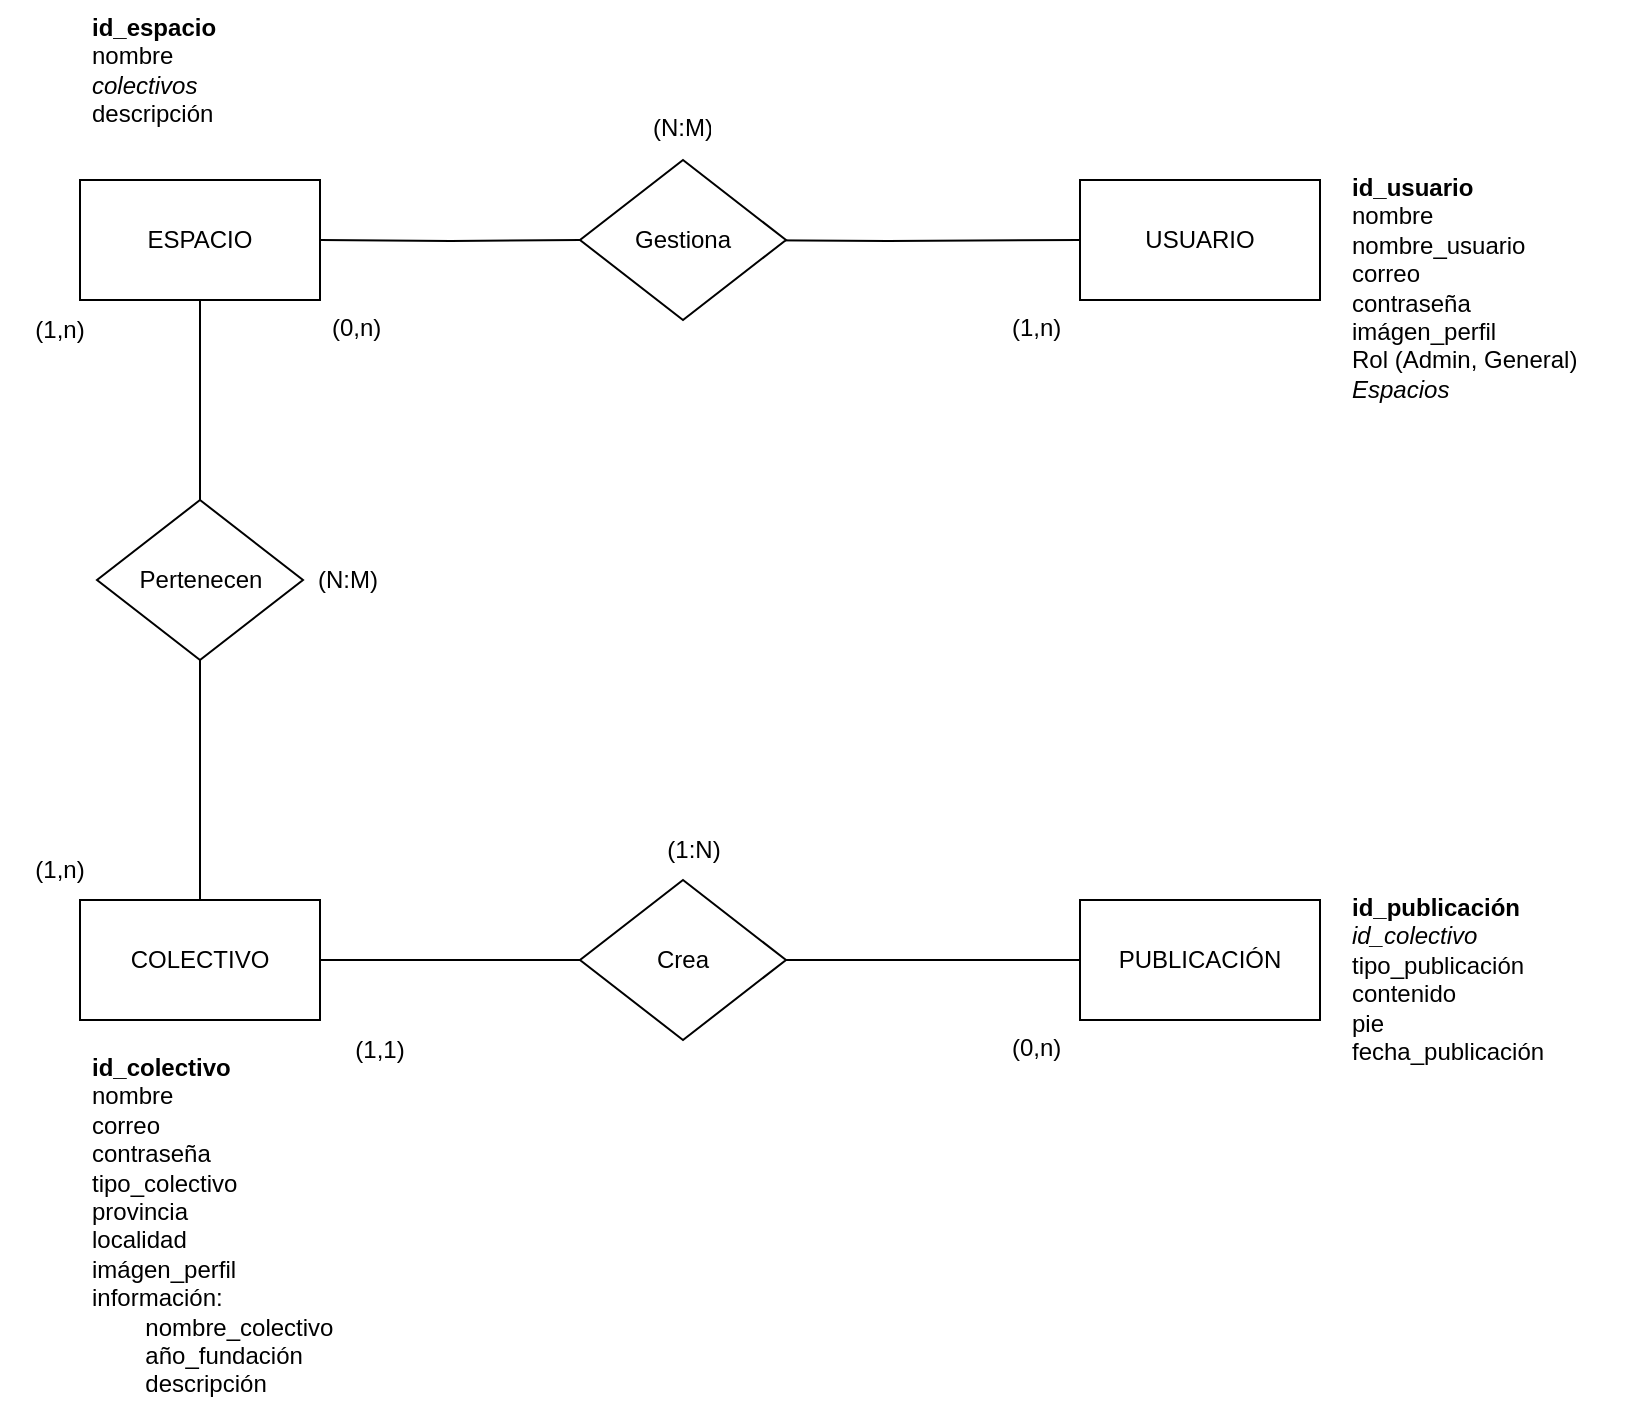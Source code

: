 <mxfile>
    <diagram id="q_SyrXB1hb_qUSjCRa4C" name="Página-1">
        <mxGraphModel dx="309" dy="1504" grid="1" gridSize="10" guides="1" tooltips="1" connect="1" arrows="1" fold="1" page="1" pageScale="1" pageWidth="827" pageHeight="1169" math="0" shadow="0">
            <root>
                <mxCell id="0"/>
                <mxCell id="1" parent="0"/>
                <mxCell id="qMkH_yW-luxWWShTku8l-3" value="COLECTIVO" style="rounded=0;whiteSpace=wrap;html=1;" parent="1" vertex="1">
                    <mxGeometry x="500" y="210" width="120" height="60" as="geometry"/>
                </mxCell>
                <mxCell id="qMkH_yW-luxWWShTku8l-5" style="edgeStyle=orthogonalEdgeStyle;rounded=0;orthogonalLoop=1;jettySize=auto;html=1;entryX=0;entryY=0.5;entryDx=0;entryDy=0;strokeColor=default;endArrow=none;endFill=0;startArrow=none;" parent="1" target="qMkH_yW-luxWWShTku8l-17" edge="1">
                    <mxGeometry relative="1" as="geometry">
                        <mxPoint x="807" y="-120" as="sourcePoint"/>
                        <mxPoint x="880" y="-120" as="targetPoint"/>
                    </mxGeometry>
                </mxCell>
                <mxCell id="qMkH_yW-luxWWShTku8l-8" value="&lt;b&gt;id_usuario&lt;/b&gt;&lt;br&gt;nombre&lt;br&gt;nombre_usuario&lt;br&gt;correo&lt;br&gt;contraseña&lt;br&gt;imágen_perfil&lt;br&gt;Rol (Admin, General)&lt;br&gt;&lt;i&gt;Espacios&lt;/i&gt;" style="text;strokeColor=none;fillColor=none;spacingLeft=4;spacingRight=4;overflow=hidden;rotatable=0;points=[[0,0.5],[1,0.5]];portConstraint=eastwest;fontSize=12;html=1;" parent="1" vertex="1">
                    <mxGeometry x="1130" y="-160" width="150" height="130" as="geometry"/>
                </mxCell>
                <mxCell id="qMkH_yW-luxWWShTku8l-9" value="&lt;b&gt;id_espacio&lt;br&gt;&lt;/b&gt;nombre&lt;br&gt;&lt;i&gt;colectivos&lt;/i&gt;&lt;br&gt;descripción" style="text;strokeColor=none;fillColor=none;spacingLeft=4;spacingRight=4;overflow=hidden;rotatable=0;points=[[0,0.5],[1,0.5]];portConstraint=eastwest;fontSize=12;html=1;" parent="1" vertex="1">
                    <mxGeometry x="500" y="-240" width="120" height="80" as="geometry"/>
                </mxCell>
                <mxCell id="qMkH_yW-luxWWShTku8l-10" value="" style="edgeStyle=orthogonalEdgeStyle;rounded=0;orthogonalLoop=1;jettySize=auto;html=1;strokeColor=default;endArrow=none;endFill=0;" parent="1" target="qMkH_yW-luxWWShTku8l-21" edge="1">
                    <mxGeometry relative="1" as="geometry">
                        <mxPoint x="620" y="-120" as="sourcePoint"/>
                        <mxPoint x="707" y="-120" as="targetPoint"/>
                    </mxGeometry>
                </mxCell>
                <mxCell id="qMkH_yW-luxWWShTku8l-13" value="(N:M)" style="text;strokeColor=none;fillColor=none;spacingLeft=4;spacingRight=4;overflow=hidden;rotatable=0;points=[[0,0.5],[1,0.5]];portConstraint=eastwest;fontSize=12;" parent="1" vertex="1">
                    <mxGeometry x="780.5" y="-190" width="40" height="30" as="geometry"/>
                </mxCell>
                <mxCell id="qMkH_yW-luxWWShTku8l-14" value="(0,n)" style="text;strokeColor=none;fillColor=none;spacingLeft=4;spacingRight=4;overflow=hidden;rotatable=0;points=[[0,0.5],[1,0.5]];portConstraint=eastwest;fontSize=12;" parent="1" vertex="1">
                    <mxGeometry x="620" y="-90" width="40" height="30" as="geometry"/>
                </mxCell>
                <mxCell id="qMkH_yW-luxWWShTku8l-15" value="(1,n)" style="text;strokeColor=none;fillColor=none;spacingLeft=4;spacingRight=4;overflow=hidden;rotatable=0;points=[[0,0.5],[1,0.5]];portConstraint=eastwest;fontSize=12;" parent="1" vertex="1">
                    <mxGeometry x="960" y="-90" width="40" height="30" as="geometry"/>
                </mxCell>
                <mxCell id="qMkH_yW-luxWWShTku8l-16" value="ESPACIO" style="rounded=0;whiteSpace=wrap;html=1;" parent="1" vertex="1">
                    <mxGeometry x="500" y="-150" width="120" height="60" as="geometry"/>
                </mxCell>
                <mxCell id="qMkH_yW-luxWWShTku8l-17" value="USUARIO" style="rounded=0;whiteSpace=wrap;html=1;" parent="1" vertex="1">
                    <mxGeometry x="1000" y="-150" width="120" height="60" as="geometry"/>
                </mxCell>
                <mxCell id="qMkH_yW-luxWWShTku8l-18" value="" style="endArrow=none;html=1;rounded=0;entryX=0.5;entryY=1;entryDx=0;entryDy=0;exitX=0.5;exitY=0;exitDx=0;exitDy=0;" parent="1" source="qMkH_yW-luxWWShTku8l-3" target="qMkH_yW-luxWWShTku8l-16" edge="1">
                    <mxGeometry width="50" height="50" relative="1" as="geometry">
                        <mxPoint x="500" y="40" as="sourcePoint"/>
                        <mxPoint x="550" y="-10" as="targetPoint"/>
                    </mxGeometry>
                </mxCell>
                <mxCell id="qMkH_yW-luxWWShTku8l-20" value="(1,n)" style="text;html=1;strokeColor=none;fillColor=none;align=center;verticalAlign=middle;whiteSpace=wrap;rounded=0;" parent="1" vertex="1">
                    <mxGeometry x="460" y="180" width="60" height="30" as="geometry"/>
                </mxCell>
                <mxCell id="qMkH_yW-luxWWShTku8l-21" value="Gestiona" style="rhombus;whiteSpace=wrap;html=1;" parent="1" vertex="1">
                    <mxGeometry x="750" y="-160" width="103" height="80" as="geometry"/>
                </mxCell>
                <mxCell id="qMkH_yW-luxWWShTku8l-24" value="(1,n)" style="text;html=1;strokeColor=none;fillColor=none;align=center;verticalAlign=middle;whiteSpace=wrap;rounded=0;" parent="1" vertex="1">
                    <mxGeometry x="460" y="-90" width="60" height="30" as="geometry"/>
                </mxCell>
                <mxCell id="qMkH_yW-luxWWShTku8l-25" value="(N:M)" style="text;html=1;strokeColor=none;fillColor=none;align=center;verticalAlign=middle;whiteSpace=wrap;rounded=0;" parent="1" vertex="1">
                    <mxGeometry x="604" y="35" width="60" height="30" as="geometry"/>
                </mxCell>
                <mxCell id="qMkH_yW-luxWWShTku8l-38" value="(1,1)" style="text;html=1;strokeColor=none;fillColor=none;align=center;verticalAlign=middle;whiteSpace=wrap;rounded=0;" parent="1" vertex="1">
                    <mxGeometry x="620" y="270" width="60" height="30" as="geometry"/>
                </mxCell>
                <mxCell id="qMkH_yW-luxWWShTku8l-52" value="PUBLICACIÓN" style="rounded=0;whiteSpace=wrap;html=1;" parent="1" vertex="1">
                    <mxGeometry x="1000" y="210" width="120" height="60" as="geometry"/>
                </mxCell>
                <mxCell id="5" style="edgeStyle=none;html=1;endArrow=none;endFill=0;entryX=0;entryY=0.5;entryDx=0;entryDy=0;" parent="1" target="qMkH_yW-luxWWShTku8l-52" edge="1">
                    <mxGeometry relative="1" as="geometry">
                        <mxPoint x="990" y="240" as="targetPoint"/>
                        <mxPoint x="847" y="240" as="sourcePoint"/>
                    </mxGeometry>
                </mxCell>
                <mxCell id="6" style="edgeStyle=none;html=1;entryX=1;entryY=0.5;entryDx=0;entryDy=0;endArrow=none;endFill=0;" parent="1" target="qMkH_yW-luxWWShTku8l-3" edge="1">
                    <mxGeometry relative="1" as="geometry">
                        <mxPoint x="767" y="240" as="sourcePoint"/>
                    </mxGeometry>
                </mxCell>
                <mxCell id="qMkH_yW-luxWWShTku8l-59" value="(1:N)" style="text;html=1;strokeColor=none;fillColor=none;align=center;verticalAlign=middle;whiteSpace=wrap;rounded=0;" parent="1" vertex="1">
                    <mxGeometry x="777" y="170" width="60" height="30" as="geometry"/>
                </mxCell>
                <mxCell id="qMkH_yW-luxWWShTku8l-60" value="(0,n)" style="text;strokeColor=none;fillColor=none;spacingLeft=4;spacingRight=4;overflow=hidden;rotatable=0;points=[[0,0.5],[1,0.5]];portConstraint=eastwest;fontSize=12;" parent="1" vertex="1">
                    <mxGeometry x="960" y="270" width="40" height="30" as="geometry"/>
                </mxCell>
                <mxCell id="8" value="Crea" style="rhombus;whiteSpace=wrap;html=1;" parent="1" vertex="1">
                    <mxGeometry x="750" y="200" width="103" height="80" as="geometry"/>
                </mxCell>
                <mxCell id="9" value="&lt;b&gt;id_colectivo&lt;/b&gt;&lt;br&gt;nombre&lt;br&gt;correo&lt;br&gt;contraseña&lt;br&gt;tipo_colectivo&lt;br&gt;provincia&lt;br&gt;localidad&lt;br&gt;imágen_perfil&lt;br&gt;información:&lt;br&gt;&lt;span style=&quot;white-space: pre;&quot;&gt;&#9;&lt;/span&gt;nombre_colectivo&lt;br&gt;&lt;span style=&quot;white-space: pre;&quot;&gt;&#9;&lt;/span&gt;año_fundación&lt;br&gt;&lt;span style=&quot;white-space: pre;&quot;&gt;&#9;&lt;/span&gt;descripción" style="text;strokeColor=none;fillColor=none;spacingLeft=4;spacingRight=4;overflow=hidden;rotatable=0;points=[[0,0.5],[1,0.5]];portConstraint=eastwest;fontSize=12;html=1;" parent="1" vertex="1">
                    <mxGeometry x="500" y="280" width="150" height="190" as="geometry"/>
                </mxCell>
                <mxCell id="10" value="&lt;b&gt;id_publicación&lt;/b&gt;&lt;br&gt;&lt;i&gt;id_colectivo&lt;br&gt;&lt;/i&gt;tipo_publicación&lt;br&gt;contenido&lt;br&gt;pie&lt;br&gt;fecha_publicación&lt;br&gt;" style="text;strokeColor=none;fillColor=none;spacingLeft=4;spacingRight=4;overflow=hidden;rotatable=0;points=[[0,0.5],[1,0.5]];portConstraint=eastwest;fontSize=12;html=1;" parent="1" vertex="1">
                    <mxGeometry x="1130" y="200" width="150" height="110" as="geometry"/>
                </mxCell>
                <mxCell id="11" value="Pertenecen" style="rhombus;whiteSpace=wrap;html=1;" parent="1" vertex="1">
                    <mxGeometry x="508.5" y="10" width="103" height="80" as="geometry"/>
                </mxCell>
            </root>
        </mxGraphModel>
    </diagram>
</mxfile>